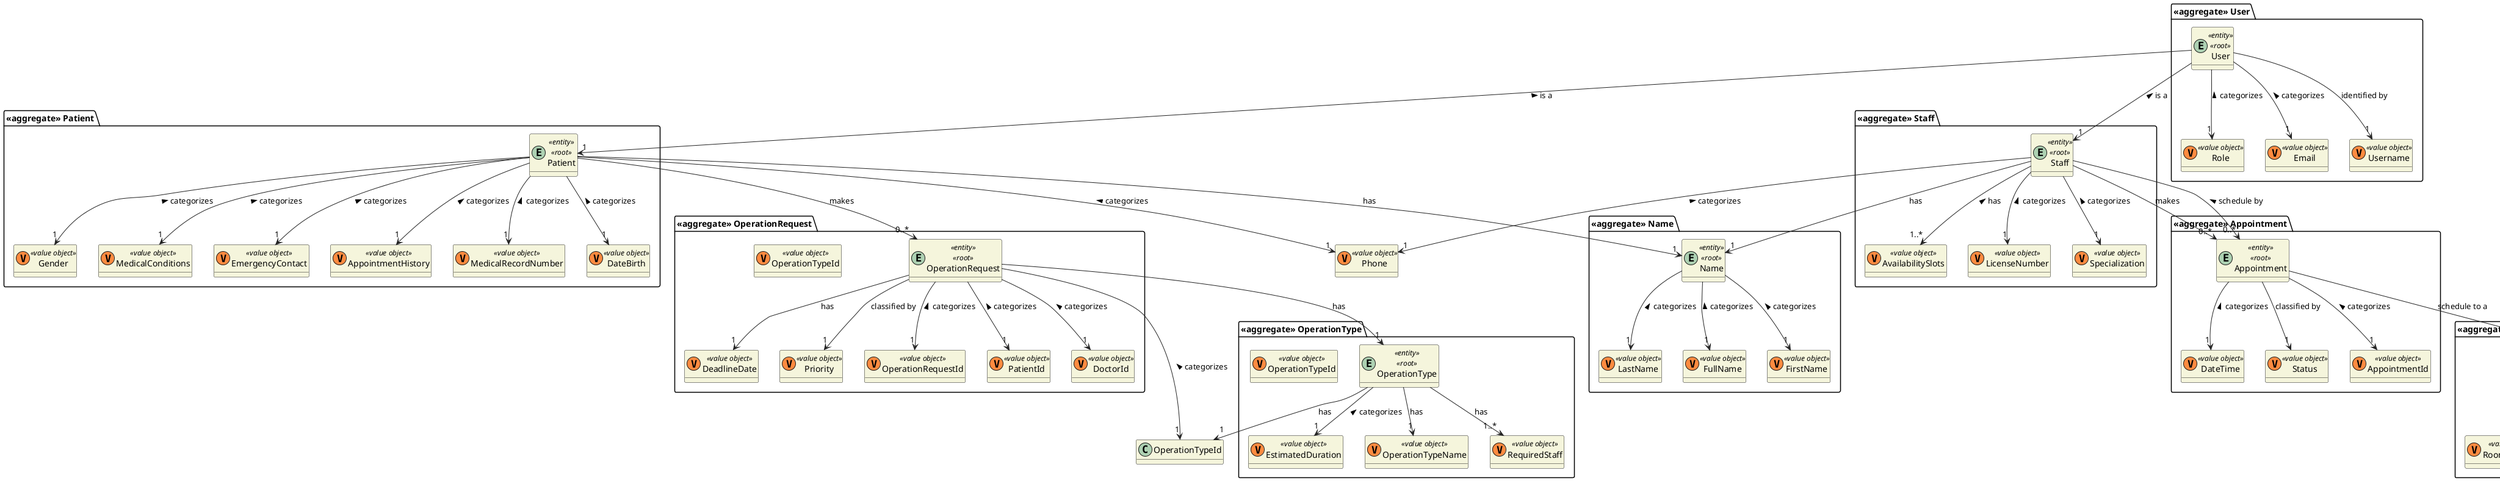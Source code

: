 @startuml

'https://plantuml.com/class-diagram

skinparam classAttributeIconSize 0

hide empty attributes

skinparam classBackgroundColor beige

skinparam ArrowColor #222222

'SHARED VALUE OBJETS

    

    class Phone  <<(V,#FF8B40) value object>> {}

    

'AGGREGATES

package "<<aggregate>> Admin" {

    entity Admin <<entity>> <<root>>  {}

}

package "<<aggregate>> User"{

    entity User  <<entity>> <<root>> {}

    class Username <<(V,#FF8B40) value object>> {}

    class Role <<(V,#FF8B40) value object>> {}

    class Email <<(V,#FF8B40) value object>> {}

}

package "<<aggregate>> Name"{

    entity Name <<entity>> <<root>> {}

    class FirstName <<(V,#FF8B40) value object>> {}

    class LastName <<(V,#FF8B40) value object>> {}

    class FullName <<(V,#FF8B40) value object>> {}

}

package "<<aggregate>> Patient"{

    entity Patient <<entity>> <<root>> {}

    class MedicalRecordNumber <<(V,#FF8B40) value object>> {}

    class DateBirth <<(V,#FF8B40) value object>> {}

    class Gender <<(V,#FF8B40) value object>> {}

    class MedicalConditions <<(V,#FF8B40) value object>> {}

    class EmergencyContact <<(V,#FF8B40) value object>> {}

    class AppointmentHistory <<(V,#FF8B40) value object>> {}

}

package "<<aggregate>> Staff"{

    entity Staff <<entity>> <<root>> {}

    class LicenseNumber <<(V,#FF8B40) value object>> {}

    class Specialization <<(V,#FF8B40) value object>> {}

    class AvailabilitySlots <<(V,#FF8B40) value object>> {}

}

package "<<aggregate>> Appointment"{

    entity Appointment <<entity>> <<root>> {}

    class AppointmentId <<(V,#FF8B40) value object>> {}

    'class RequestID <<(V,#FF8B40) value object>> {}

    'class RoomID <<(V,#FF8B40) value object>> {}

    class DateTime <<(V,#FF8B40) value object>> {}

    class Status <<(V,#FF8B40) value object>> {}

}

package "<<aggregate>> SurgeryRoom" {

    entity SurgeryRoom <<entity>> <<root>> {}

    class RoomNumber <<(V,#FF8B40) value object>> {}

    class Type <<(V,#FF8B40) value object>> {}

    class AssignedEquipment <<(V,#FF8B40) value object>> {}

    class CurentStatus <<(V,#FF8B40) value object>> {}

    class MaintenanceSlots <<(V,#FF8B40) value object>> {}

}

package "<<aggregate>> OperationRequest" {

    entity OperationRequest <<entity>> <<root>> {}

    class OperationRequestId <<(V,#FF8B40) value object>> {}

    class PatientId <<(V,#FF8B40) value object>> {}

    class DoctorId <<(V,#FF8B40) value object>> {}

    class OperationTypeId <<(V,#FF8B40) value object>> {}

    class DeadlineDate <<(V,#FF8B40) value object>> {}

    class Priority <<(V,#FF8B40) value object>> {}

}

package "<<aggregate>> OperationType" {

    entity OperationType <<entity>> <<root>> {}

    class OperationTypeId <<(V,#FF8B40) value object>> {}

    class OperationTypeName <<(V,#FF8B40) value object>> {}

    class RequiredStaff <<(V,#FF8B40) value object>> {}

    class EstimatedDuration <<(V,#FF8B40) value object>> {}

}

'ASSOCIATIONS

User --> "1" Patient : is a <

User --> "1" Staff : is a <

'--

Staff --> "1" Phone : categorizes <

Patient --> "1" Phone : categorizes <

Staff --> "0..*" Appointment : schedule by <

Staff --> "0..*" Appointment : makes

Staff --> "1" Name : has

Patient --> "1" Name : has

Patient --> "0..*" OperationRequest : makes

Appointment --> "1" SurgeryRoom : schedule to a

OperationRequest --> "1" OperationType : has

User --> "1" Username : identified by

User --> "1" Email : categorizes <

User --> "1" Role : categorizes <

'--

Name --> "1" FirstName : categorizes <

Name --> "1" LastName :categorizes <

Name --> "1" FullName : categorizes <

'--

Patient --> "1" DateBirth : categorizes <

Patient --> "1" Gender : categorizes <

Patient --> "1" MedicalRecordNumber : categorizes <

Patient --> "1" MedicalConditions : categorizes <

Patient --> "1" EmergencyContact : categorizes <

Patient --> "1" AppointmentHistory : categorizes <

'--

Staff --> "1" LicenseNumber : categorizes <

Staff --> "1" Specialization : categorizes <

Staff --> "1..*" AvailabilitySlots : has <

'--

Appointment --> "1" AppointmentId : categorizes <

'Appointment --> "1" RequestID : categorizes <

'Appointment --> "1" RoomID : categorizes <

Appointment --> "1" DateTime : categorizes <

Appointment --> "1" Status : classified by

'--

SurgeryRoom --> "1" RoomNumber : categorizes <

SurgeryRoom --> "1" Type : categorizes <

SurgeryRoom --> "1..*" AssignedEquipment : includes

SurgeryRoom --> "1" CurentStatus : classified by

SurgeryRoom --> "1..*" MaintenanceSlots : includes

'--

OperationRequest --> "1" OperationRequestId : categorizes <

OperationRequest --> "1" PatientId : categorizes <

OperationRequest --> "1" DoctorId : categorizes <

OperationRequest --> "1" OperationTypeId : categorizes <

OperationRequest --> "1" DeadlineDate : has

OperationRequest --> "1" Priority : classified by

'--

OperationType --> "1" OperationTypeId : has

OperationType --> "1" OperationTypeName : has

OperationType --> "1..*" RequiredStaff : has

OperationType --> "1" EstimatedDuration : categorizes <

@enduml